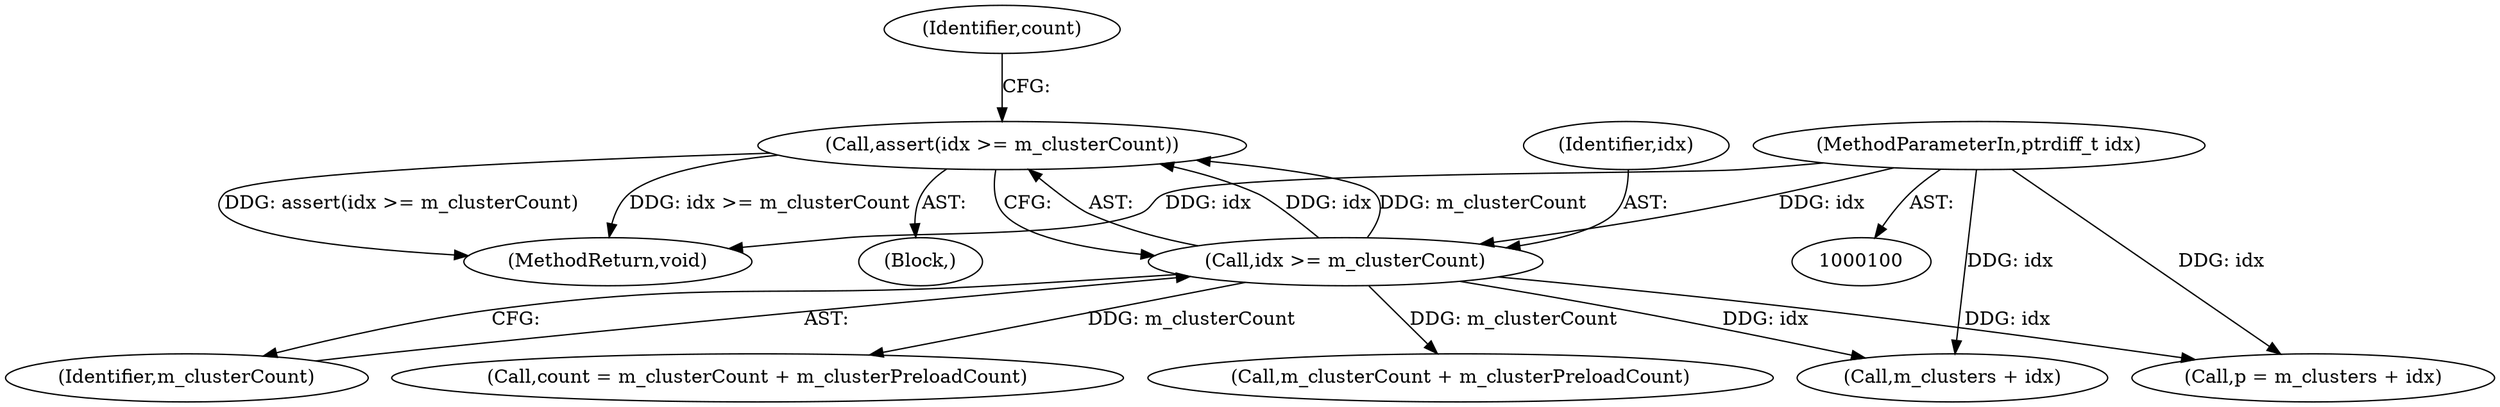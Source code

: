 digraph "1_Android_04839626ed859623901ebd3a5fd483982186b59d_193@API" {
"1000112" [label="(Call,assert(idx >= m_clusterCount))"];
"1000113" [label="(Call,idx >= m_clusterCount)"];
"1000102" [label="(MethodParameterIn,ptrdiff_t idx)"];
"1000114" [label="(Identifier,idx)"];
"1000112" [label="(Call,assert(idx >= m_clusterCount))"];
"1000117" [label="(Call,count = m_clusterCount + m_clusterPreloadCount)"];
"1000182" [label="(Call,m_clusters + idx)"];
"1000119" [label="(Call,m_clusterCount + m_clusterPreloadCount)"];
"1000180" [label="(Call,p = m_clusters + idx)"];
"1000113" [label="(Call,idx >= m_clusterCount)"];
"1000115" [label="(Identifier,m_clusterCount)"];
"1000103" [label="(Block,)"];
"1000102" [label="(MethodParameterIn,ptrdiff_t idx)"];
"1000233" [label="(MethodReturn,void)"];
"1000118" [label="(Identifier,count)"];
"1000112" -> "1000103"  [label="AST: "];
"1000112" -> "1000113"  [label="CFG: "];
"1000113" -> "1000112"  [label="AST: "];
"1000118" -> "1000112"  [label="CFG: "];
"1000112" -> "1000233"  [label="DDG: assert(idx >= m_clusterCount)"];
"1000112" -> "1000233"  [label="DDG: idx >= m_clusterCount"];
"1000113" -> "1000112"  [label="DDG: idx"];
"1000113" -> "1000112"  [label="DDG: m_clusterCount"];
"1000113" -> "1000115"  [label="CFG: "];
"1000114" -> "1000113"  [label="AST: "];
"1000115" -> "1000113"  [label="AST: "];
"1000102" -> "1000113"  [label="DDG: idx"];
"1000113" -> "1000117"  [label="DDG: m_clusterCount"];
"1000113" -> "1000119"  [label="DDG: m_clusterCount"];
"1000113" -> "1000180"  [label="DDG: idx"];
"1000113" -> "1000182"  [label="DDG: idx"];
"1000102" -> "1000100"  [label="AST: "];
"1000102" -> "1000233"  [label="DDG: idx"];
"1000102" -> "1000180"  [label="DDG: idx"];
"1000102" -> "1000182"  [label="DDG: idx"];
}
